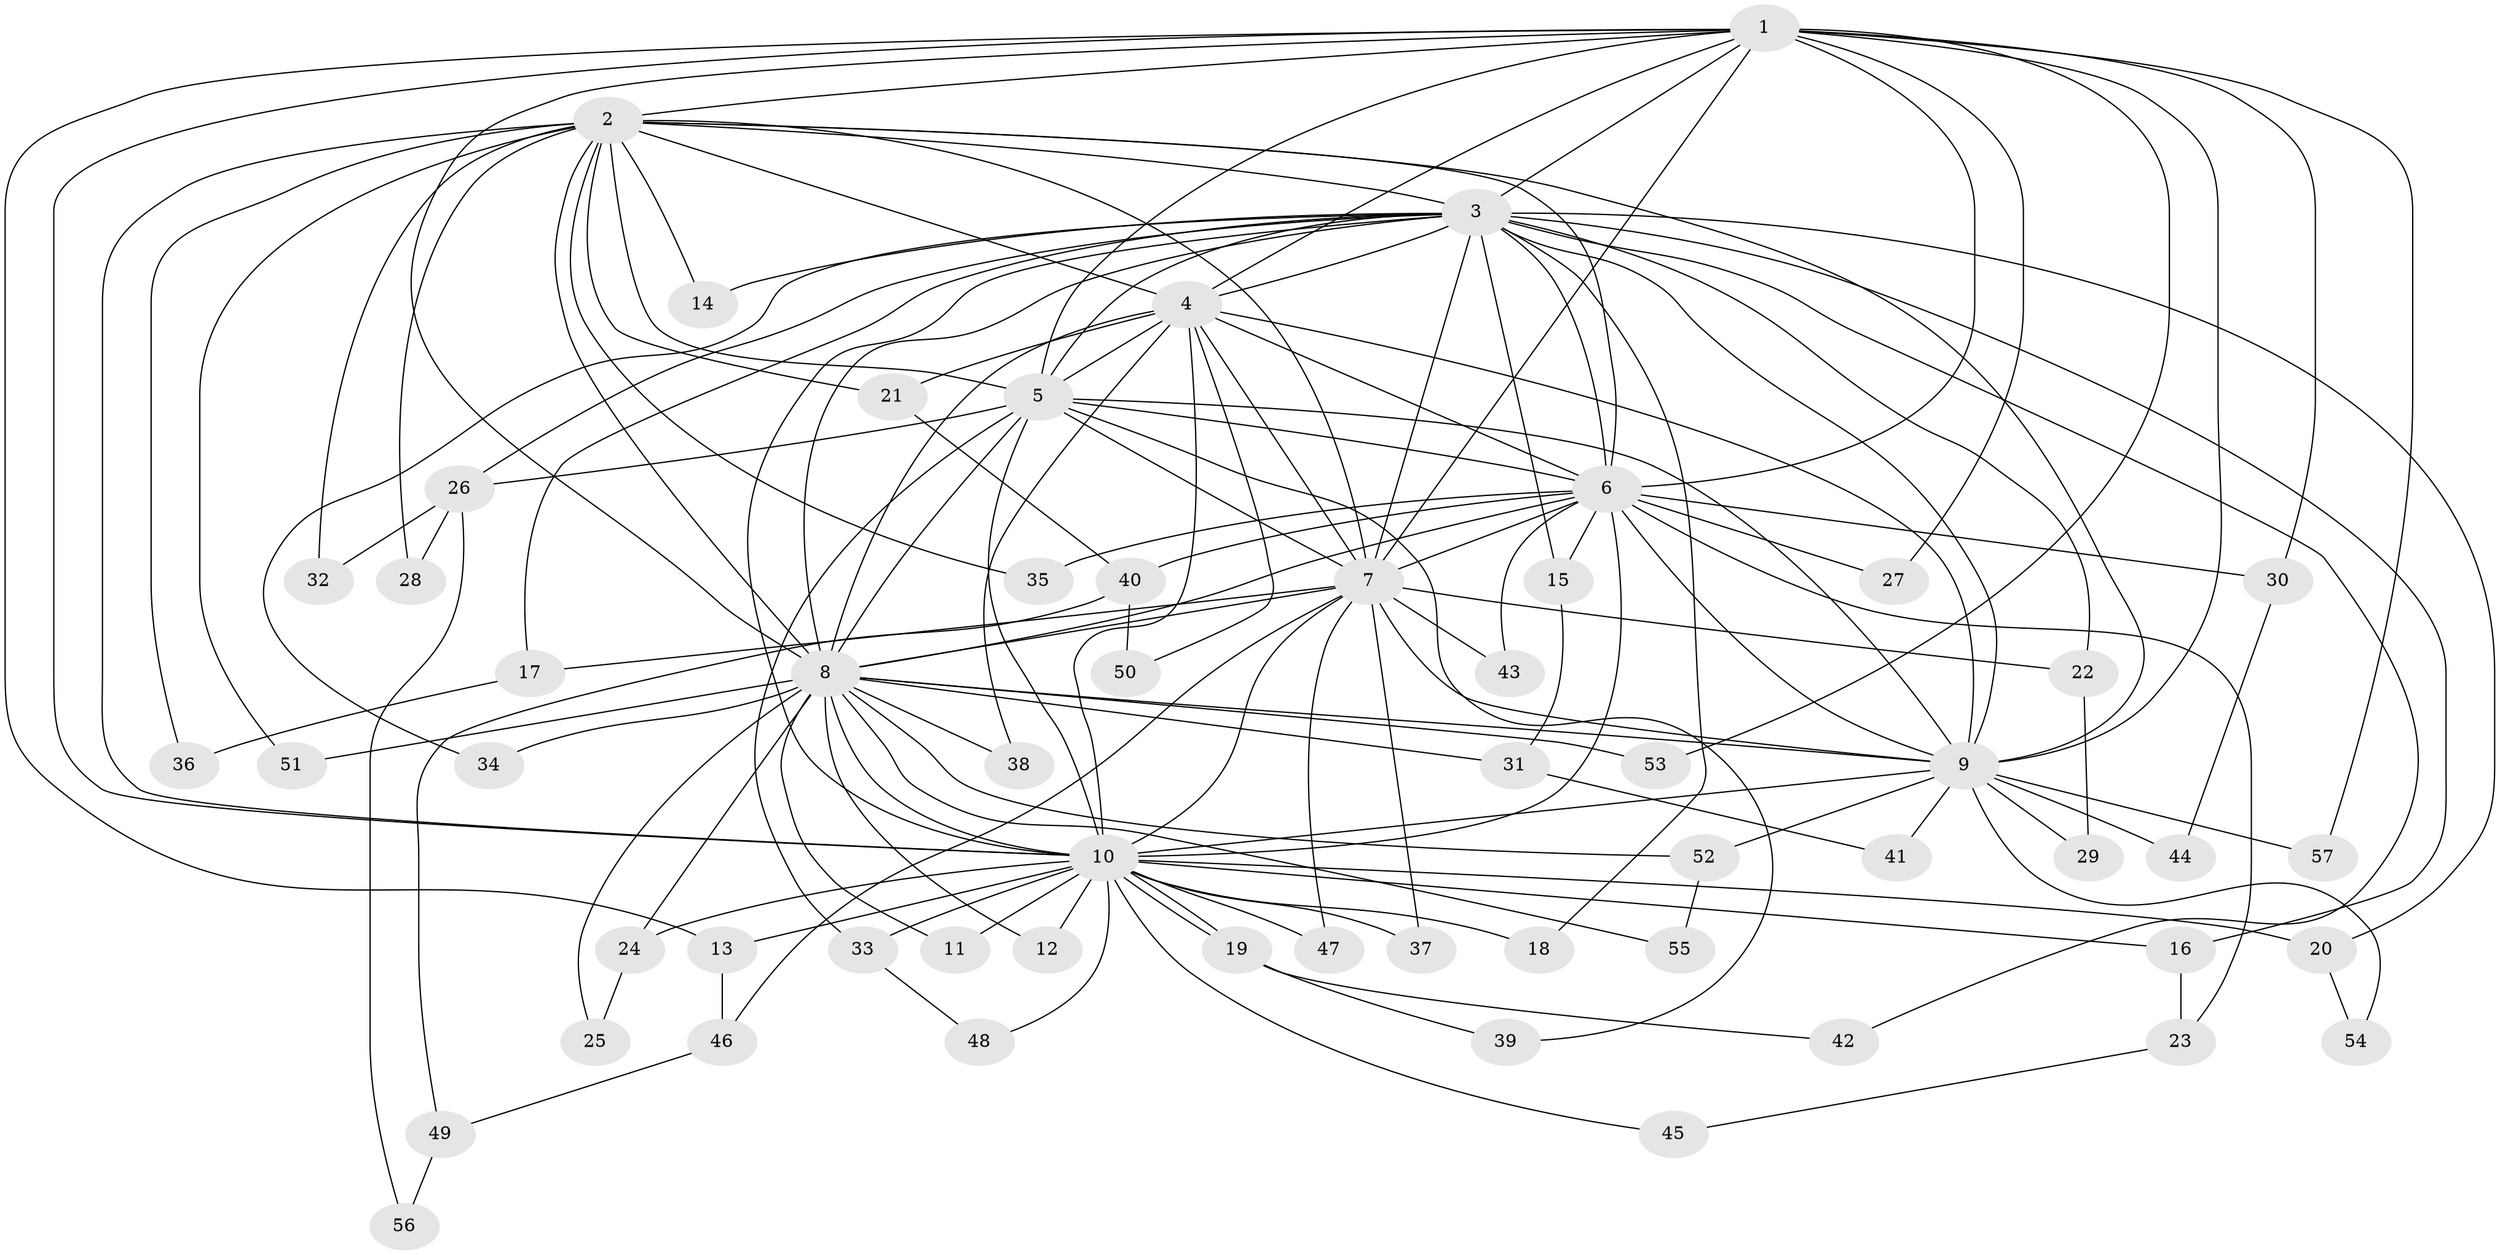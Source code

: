 // Generated by graph-tools (version 1.1) at 2025/11/02/27/25 16:11:03]
// undirected, 57 vertices, 139 edges
graph export_dot {
graph [start="1"]
  node [color=gray90,style=filled];
  1;
  2;
  3;
  4;
  5;
  6;
  7;
  8;
  9;
  10;
  11;
  12;
  13;
  14;
  15;
  16;
  17;
  18;
  19;
  20;
  21;
  22;
  23;
  24;
  25;
  26;
  27;
  28;
  29;
  30;
  31;
  32;
  33;
  34;
  35;
  36;
  37;
  38;
  39;
  40;
  41;
  42;
  43;
  44;
  45;
  46;
  47;
  48;
  49;
  50;
  51;
  52;
  53;
  54;
  55;
  56;
  57;
  1 -- 2;
  1 -- 3;
  1 -- 4;
  1 -- 5;
  1 -- 6;
  1 -- 7;
  1 -- 8;
  1 -- 9;
  1 -- 10;
  1 -- 13;
  1 -- 27;
  1 -- 30;
  1 -- 53;
  1 -- 57;
  2 -- 3;
  2 -- 4;
  2 -- 5;
  2 -- 6;
  2 -- 7;
  2 -- 8;
  2 -- 9;
  2 -- 10;
  2 -- 14;
  2 -- 21;
  2 -- 28;
  2 -- 32;
  2 -- 35;
  2 -- 36;
  2 -- 51;
  3 -- 4;
  3 -- 5;
  3 -- 6;
  3 -- 7;
  3 -- 8;
  3 -- 9;
  3 -- 10;
  3 -- 14;
  3 -- 15;
  3 -- 16;
  3 -- 17;
  3 -- 18;
  3 -- 20;
  3 -- 22;
  3 -- 26;
  3 -- 34;
  3 -- 42;
  4 -- 5;
  4 -- 6;
  4 -- 7;
  4 -- 8;
  4 -- 9;
  4 -- 10;
  4 -- 21;
  4 -- 38;
  4 -- 50;
  5 -- 6;
  5 -- 7;
  5 -- 8;
  5 -- 9;
  5 -- 10;
  5 -- 26;
  5 -- 33;
  5 -- 39;
  6 -- 7;
  6 -- 8;
  6 -- 9;
  6 -- 10;
  6 -- 15;
  6 -- 23;
  6 -- 27;
  6 -- 30;
  6 -- 35;
  6 -- 40;
  6 -- 43;
  7 -- 8;
  7 -- 9;
  7 -- 10;
  7 -- 17;
  7 -- 22;
  7 -- 37;
  7 -- 43;
  7 -- 46;
  7 -- 47;
  8 -- 9;
  8 -- 10;
  8 -- 11;
  8 -- 12;
  8 -- 24;
  8 -- 25;
  8 -- 31;
  8 -- 34;
  8 -- 38;
  8 -- 51;
  8 -- 52;
  8 -- 53;
  8 -- 55;
  9 -- 10;
  9 -- 29;
  9 -- 41;
  9 -- 44;
  9 -- 52;
  9 -- 54;
  9 -- 57;
  10 -- 11;
  10 -- 12;
  10 -- 13;
  10 -- 16;
  10 -- 18;
  10 -- 19;
  10 -- 19;
  10 -- 20;
  10 -- 24;
  10 -- 33;
  10 -- 37;
  10 -- 45;
  10 -- 47;
  10 -- 48;
  13 -- 46;
  15 -- 31;
  16 -- 23;
  17 -- 36;
  19 -- 39;
  19 -- 42;
  20 -- 54;
  21 -- 40;
  22 -- 29;
  23 -- 45;
  24 -- 25;
  26 -- 28;
  26 -- 32;
  26 -- 56;
  30 -- 44;
  31 -- 41;
  33 -- 48;
  40 -- 49;
  40 -- 50;
  46 -- 49;
  49 -- 56;
  52 -- 55;
}
